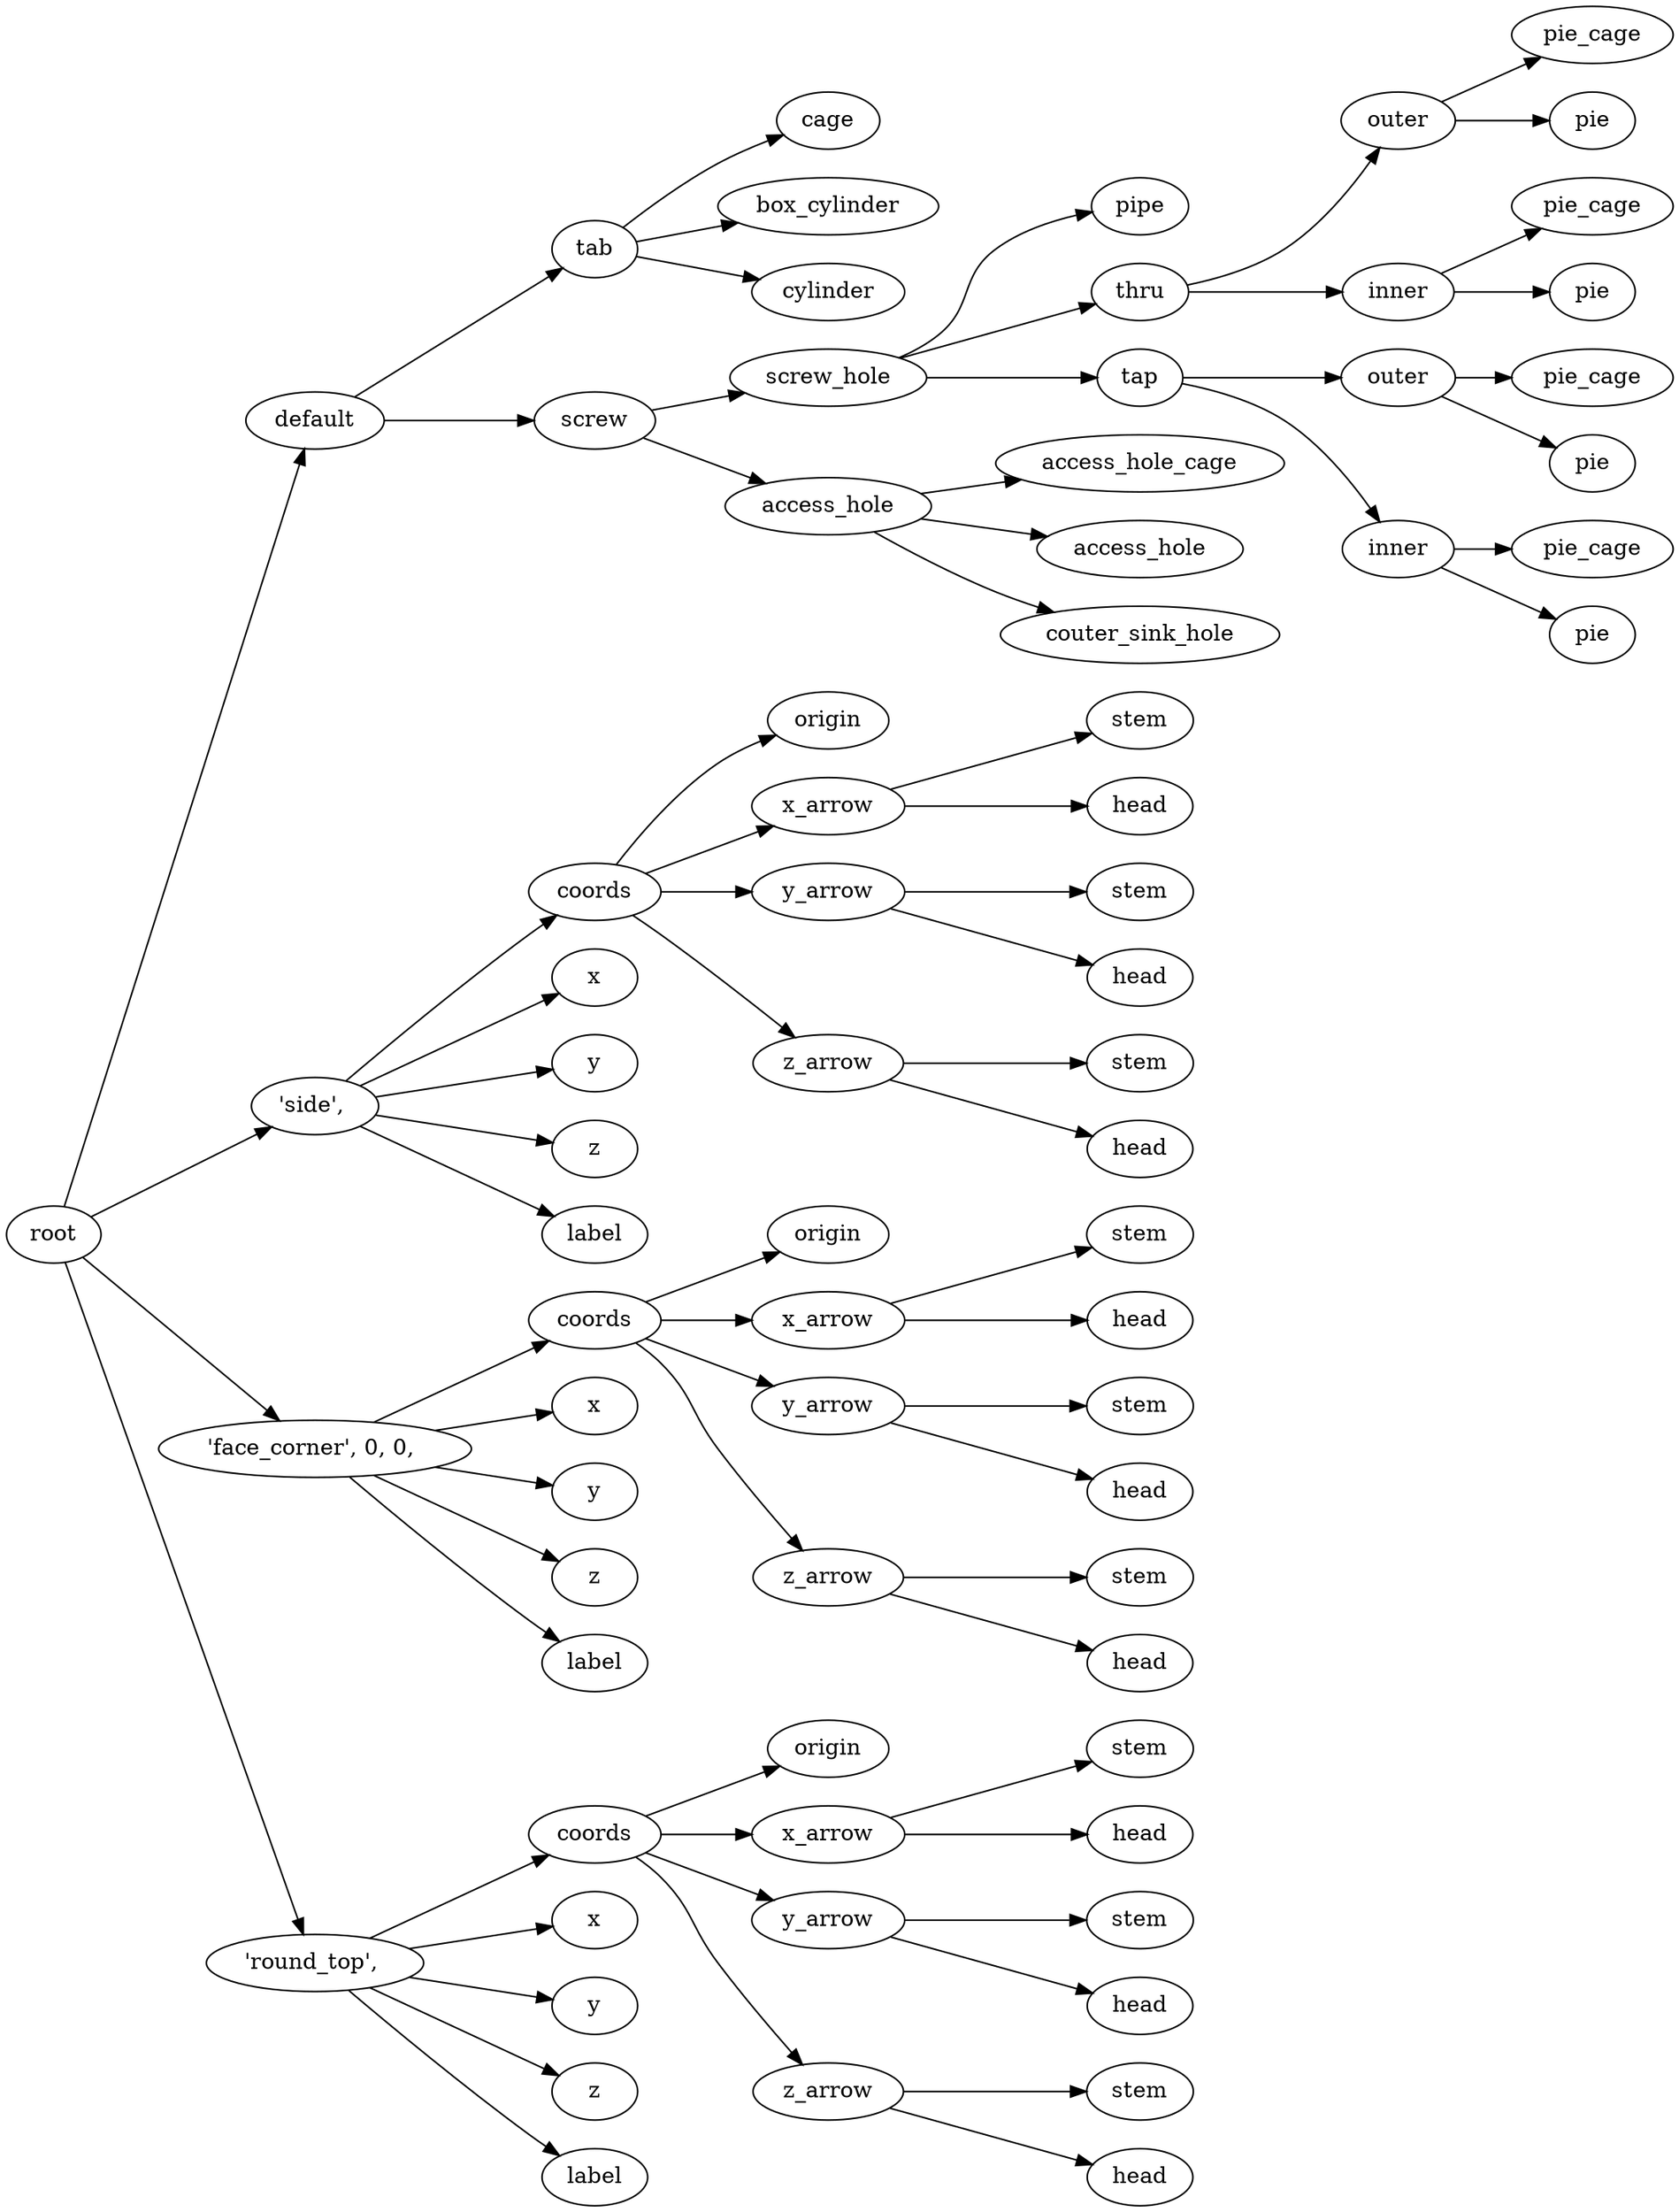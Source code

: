 digraph default {
	graph [rankdir=LR]
	root_1 [label=root href="javascript:s=&quot;\(\)\nNone&quot;; console.log(s); alert(s);"]
	default_2 [label=default href="javascript:s=&quot;\(&#x27;default&#x27;,\)\nScrewTab&quot;; console.log(s); alert(s);" tooltip=ScrewTab]
	tab_3 [label=tab href="javascript:s=&quot;\(&#x27;default&#x27;,\ &#x27;tab&#x27;\)\nBoxCylinder&quot;; console.log(s); alert(s);" tooltip=BoxCylinder]
	cage_4 [label=cage href="javascript:s=&quot;\(&#x27;default&#x27;,\ &#x27;tab&#x27;,\ &#x27;cage&#x27;\)\nBox&quot;; console.log(s); alert(s);" tooltip=Box]
	box_cylinder_5 [label=box_cylinder href="javascript:s=&quot;\(&#x27;default&#x27;,\ &#x27;tab&#x27;,\ &#x27;box_cylinder&#x27;\)\nLinearExtrude&quot;; console.log(s); alert(s);" tooltip=LinearExtrude]
	cylinder_6 [label=cylinder href="javascript:s=&quot;\(&#x27;default&#x27;,\ &#x27;tab&#x27;,\ &#x27;cylinder&#x27;\)\nCylinder&quot;; console.log(s); alert(s);" tooltip=Cylinder]
	screw_7 [label=screw href="javascript:s=&quot;\(&#x27;default&#x27;,\ &#x27;screw&#x27;\)\nCountersinkSelfTapHole&quot;; console.log(s); alert(s);" tooltip=CountersinkSelfTapHole]
	screw_hole_8 [label=screw_hole href="javascript:s=&quot;\(&#x27;default&#x27;,\ &#x27;screw&#x27;,\ &#x27;screw_hole&#x27;\)\nSelfTapHole&quot;; console.log(s); alert(s);" tooltip=SelfTapHole]
	pipe_9 [label=pipe href="javascript:s=&quot;\(&#x27;default&#x27;,\ &#x27;screw&#x27;,\ &#x27;screw_hole&#x27;,\ &#x27;pipe&#x27;\)\nCylinder&quot;; console.log(s); alert(s);" tooltip=Cylinder]
	thru_10 [label=thru href="javascript:s=&quot;\(&#x27;default&#x27;,\ &#x27;screw&#x27;,\ &#x27;screw_hole&#x27;,\ &#x27;thru&#x27;\)\nPipe&quot;; console.log(s); alert(s);" tooltip=Pipe]
	outer_11 [label=outer href="javascript:s=&quot;\(&#x27;default&#x27;,\ &#x27;screw&#x27;,\ &#x27;screw_hole&#x27;,\ &#x27;thru&#x27;,\ &#x27;outer&#x27;\)\nPie&quot;; console.log(s); alert(s);" tooltip=Pie]
	pie_cage_12 [label=pie_cage href="javascript:s=&quot;\(&#x27;default&#x27;,\ &#x27;screw&#x27;,\ &#x27;screw_hole&#x27;,\ &#x27;thru&#x27;,\ &#x27;outer&#x27;,\ &#x27;pie_cage&#x27;\)\nCylinder&quot;; console.log(s); alert(s);" tooltip=Cylinder]
	pie_13 [label=pie href="javascript:s=&quot;\(&#x27;default&#x27;,\ &#x27;screw&#x27;,\ &#x27;screw_hole&#x27;,\ &#x27;thru&#x27;,\ &#x27;outer&#x27;,\ &#x27;pie&#x27;\)\nRotateExtrude&quot;; console.log(s); alert(s);" tooltip=RotateExtrude]
	inner_14 [label=inner href="javascript:s=&quot;\(&#x27;default&#x27;,\ &#x27;screw&#x27;,\ &#x27;screw_hole&#x27;,\ &#x27;thru&#x27;,\ &#x27;inner&#x27;\)\nPie&quot;; console.log(s); alert(s);" tooltip=Pie]
	pie_cage_15 [label=pie_cage href="javascript:s=&quot;\(&#x27;default&#x27;,\ &#x27;screw&#x27;,\ &#x27;screw_hole&#x27;,\ &#x27;thru&#x27;,\ &#x27;inner&#x27;,\ &#x27;pie_cage&#x27;\)\nCylinder&quot;; console.log(s); alert(s);" tooltip=Cylinder]
	pie_16 [label=pie href="javascript:s=&quot;\(&#x27;default&#x27;,\ &#x27;screw&#x27;,\ &#x27;screw_hole&#x27;,\ &#x27;thru&#x27;,\ &#x27;inner&#x27;,\ &#x27;pie&#x27;\)\nRotateExtrude&quot;; console.log(s); alert(s);" tooltip=RotateExtrude]
	tap_17 [label=tap href="javascript:s=&quot;\(&#x27;default&#x27;,\ &#x27;screw&#x27;,\ &#x27;screw_hole&#x27;,\ &#x27;tap&#x27;\)\nPipe&quot;; console.log(s); alert(s);" tooltip=Pipe]
	outer_18 [label=outer href="javascript:s=&quot;\(&#x27;default&#x27;,\ &#x27;screw&#x27;,\ &#x27;screw_hole&#x27;,\ &#x27;tap&#x27;,\ &#x27;outer&#x27;\)\nPie&quot;; console.log(s); alert(s);" tooltip=Pie]
	pie_cage_19 [label=pie_cage href="javascript:s=&quot;\(&#x27;default&#x27;,\ &#x27;screw&#x27;,\ &#x27;screw_hole&#x27;,\ &#x27;tap&#x27;,\ &#x27;outer&#x27;,\ &#x27;pie_cage&#x27;\)\nCylinder&quot;; console.log(s); alert(s);" tooltip=Cylinder]
	pie_20 [label=pie href="javascript:s=&quot;\(&#x27;default&#x27;,\ &#x27;screw&#x27;,\ &#x27;screw_hole&#x27;,\ &#x27;tap&#x27;,\ &#x27;outer&#x27;,\ &#x27;pie&#x27;\)\nRotateExtrude&quot;; console.log(s); alert(s);" tooltip=RotateExtrude]
	inner_21 [label=inner href="javascript:s=&quot;\(&#x27;default&#x27;,\ &#x27;screw&#x27;,\ &#x27;screw_hole&#x27;,\ &#x27;tap&#x27;,\ &#x27;inner&#x27;\)\nPie&quot;; console.log(s); alert(s);" tooltip=Pie]
	pie_cage_22 [label=pie_cage href="javascript:s=&quot;\(&#x27;default&#x27;,\ &#x27;screw&#x27;,\ &#x27;screw_hole&#x27;,\ &#x27;tap&#x27;,\ &#x27;inner&#x27;,\ &#x27;pie_cage&#x27;\)\nCylinder&quot;; console.log(s); alert(s);" tooltip=Cylinder]
	pie_23 [label=pie href="javascript:s=&quot;\(&#x27;default&#x27;,\ &#x27;screw&#x27;,\ &#x27;screw_hole&#x27;,\ &#x27;tap&#x27;,\ &#x27;inner&#x27;,\ &#x27;pie&#x27;\)\nRotateExtrude&quot;; console.log(s); alert(s);" tooltip=RotateExtrude]
	access_hole_24 [label=access_hole href="javascript:s=&quot;\(&#x27;default&#x27;,\ &#x27;screw&#x27;,\ &#x27;access_hole&#x27;\)\nCountersinkAccessHole&quot;; console.log(s); alert(s);" tooltip=CountersinkAccessHole]
	access_hole_cage_25 [label=access_hole_cage href="javascript:s=&quot;\(&#x27;default&#x27;,\ &#x27;screw&#x27;,\ &#x27;access_hole&#x27;,\ &#x27;access_hole_cage&#x27;\)\nCylinder&quot;; console.log(s); alert(s);" tooltip=Cylinder]
	access_hole_26 [label=access_hole href="javascript:s=&quot;\(&#x27;default&#x27;,\ &#x27;screw&#x27;,\ &#x27;access_hole&#x27;,\ &#x27;access_hole&#x27;\)\nCylinder&quot;; console.log(s); alert(s);" tooltip=Cylinder]
	couter_sink_hole_27 [label=couter_sink_hole href="javascript:s=&quot;\(&#x27;default&#x27;,\ &#x27;screw&#x27;,\ &#x27;access_hole&#x27;,\ &#x27;couter_sink_hole&#x27;\)\nCone&quot;; console.log(s); alert(s);" tooltip=Cone]
	28 [label="'side',\ " href="javascript:s=&quot;\(&quot;&#x27;side&#x27;,\ &quot;,\)\nAnnotatedCoordinates&quot;; console.log(s); alert(s);" tooltip=AnnotatedCoordinates]
	coords_29 [label=coords href="javascript:s=&quot;\(&quot;&#x27;side&#x27;,\ &quot;,\ &#x27;coords&#x27;\)\nCoordinates&quot;; console.log(s); alert(s);" tooltip=Coordinates]
	origin_30 [label=origin href="javascript:s=&quot;\(&quot;&#x27;side&#x27;,\ &quot;,\ &#x27;coords&#x27;,\ &#x27;origin&#x27;\)\nCoordinatesCage&quot;; console.log(s); alert(s);" tooltip=CoordinatesCage]
	x_arrow_31 [label=x_arrow href="javascript:s=&quot;\(&quot;&#x27;side&#x27;,\ &quot;,\ &#x27;coords&#x27;,\ &#x27;x_arrow&#x27;\)\nArrow&quot;; console.log(s); alert(s);" tooltip=Arrow]
	stem_32 [label=stem href="javascript:s=&quot;\(&quot;&#x27;side&#x27;,\ &quot;,\ &#x27;coords&#x27;,\ &#x27;x_arrow&#x27;,\ &#x27;stem&#x27;\)\nCone&quot;; console.log(s); alert(s);" tooltip=Cone]
	head_33 [label=head href="javascript:s=&quot;\(&quot;&#x27;side&#x27;,\ &quot;,\ &#x27;coords&#x27;,\ &#x27;x_arrow&#x27;,\ &#x27;head&#x27;\)\nCone&quot;; console.log(s); alert(s);" tooltip=Cone]
	y_arrow_34 [label=y_arrow href="javascript:s=&quot;\(&quot;&#x27;side&#x27;,\ &quot;,\ &#x27;coords&#x27;,\ &#x27;y_arrow&#x27;\)\nArrow&quot;; console.log(s); alert(s);" tooltip=Arrow]
	stem_35 [label=stem href="javascript:s=&quot;\(&quot;&#x27;side&#x27;,\ &quot;,\ &#x27;coords&#x27;,\ &#x27;y_arrow&#x27;,\ &#x27;stem&#x27;\)\nCone&quot;; console.log(s); alert(s);" tooltip=Cone]
	head_36 [label=head href="javascript:s=&quot;\(&quot;&#x27;side&#x27;,\ &quot;,\ &#x27;coords&#x27;,\ &#x27;y_arrow&#x27;,\ &#x27;head&#x27;\)\nCone&quot;; console.log(s); alert(s);" tooltip=Cone]
	z_arrow_37 [label=z_arrow href="javascript:s=&quot;\(&quot;&#x27;side&#x27;,\ &quot;,\ &#x27;coords&#x27;,\ &#x27;z_arrow&#x27;\)\nArrow&quot;; console.log(s); alert(s);" tooltip=Arrow]
	stem_38 [label=stem href="javascript:s=&quot;\(&quot;&#x27;side&#x27;,\ &quot;,\ &#x27;coords&#x27;,\ &#x27;z_arrow&#x27;,\ &#x27;stem&#x27;\)\nCone&quot;; console.log(s); alert(s);" tooltip=Cone]
	head_39 [label=head href="javascript:s=&quot;\(&quot;&#x27;side&#x27;,\ &quot;,\ &#x27;coords&#x27;,\ &#x27;z_arrow&#x27;,\ &#x27;head&#x27;\)\nCone&quot;; console.log(s); alert(s);" tooltip=Cone]
	x_40 [label=x href="javascript:s=&quot;\(&quot;&#x27;side&#x27;,\ &quot;,\ &#x27;x&#x27;\)\nText&quot;; console.log(s); alert(s);" tooltip=Text]
	y_41 [label=y href="javascript:s=&quot;\(&quot;&#x27;side&#x27;,\ &quot;,\ &#x27;y&#x27;\)\nText&quot;; console.log(s); alert(s);" tooltip=Text]
	z_42 [label=z href="javascript:s=&quot;\(&quot;&#x27;side&#x27;,\ &quot;,\ &#x27;z&#x27;\)\nText&quot;; console.log(s); alert(s);" tooltip=Text]
	label_43 [label=label href="javascript:s=&quot;\(&quot;&#x27;side&#x27;,\ &quot;,\ &#x27;label&#x27;\)\nText&quot;; console.log(s); alert(s);" tooltip=Text]
	44 [label="'face_corner',\ 0,\ 0,\ " href="javascript:s=&quot;\(&quot;&#x27;face_corner&#x27;,\ 0,\ 0,\ &quot;,\)\nAnnotatedCoordinates&quot;; console.log(s); alert(s);" tooltip=AnnotatedCoordinates]
	coords_45 [label=coords href="javascript:s=&quot;\(&quot;&#x27;face_corner&#x27;,\ 0,\ 0,\ &quot;,\ &#x27;coords&#x27;\)\nCoordinates&quot;; console.log(s); alert(s);" tooltip=Coordinates]
	origin_46 [label=origin href="javascript:s=&quot;\(&quot;&#x27;face_corner&#x27;,\ 0,\ 0,\ &quot;,\ &#x27;coords&#x27;,\ &#x27;origin&#x27;\)\nCoordinatesCage&quot;; console.log(s); alert(s);" tooltip=CoordinatesCage]
	x_arrow_47 [label=x_arrow href="javascript:s=&quot;\(&quot;&#x27;face_corner&#x27;,\ 0,\ 0,\ &quot;,\ &#x27;coords&#x27;,\ &#x27;x_arrow&#x27;\)\nArrow&quot;; console.log(s); alert(s);" tooltip=Arrow]
	stem_48 [label=stem href="javascript:s=&quot;\(&quot;&#x27;face_corner&#x27;,\ 0,\ 0,\ &quot;,\ &#x27;coords&#x27;,\ &#x27;x_arrow&#x27;,\ &#x27;stem&#x27;\)\nCone&quot;; console.log(s); alert(s);" tooltip=Cone]
	head_49 [label=head href="javascript:s=&quot;\(&quot;&#x27;face_corner&#x27;,\ 0,\ 0,\ &quot;,\ &#x27;coords&#x27;,\ &#x27;x_arrow&#x27;,\ &#x27;head&#x27;\)\nCone&quot;; console.log(s); alert(s);" tooltip=Cone]
	y_arrow_50 [label=y_arrow href="javascript:s=&quot;\(&quot;&#x27;face_corner&#x27;,\ 0,\ 0,\ &quot;,\ &#x27;coords&#x27;,\ &#x27;y_arrow&#x27;\)\nArrow&quot;; console.log(s); alert(s);" tooltip=Arrow]
	stem_51 [label=stem href="javascript:s=&quot;\(&quot;&#x27;face_corner&#x27;,\ 0,\ 0,\ &quot;,\ &#x27;coords&#x27;,\ &#x27;y_arrow&#x27;,\ &#x27;stem&#x27;\)\nCone&quot;; console.log(s); alert(s);" tooltip=Cone]
	head_52 [label=head href="javascript:s=&quot;\(&quot;&#x27;face_corner&#x27;,\ 0,\ 0,\ &quot;,\ &#x27;coords&#x27;,\ &#x27;y_arrow&#x27;,\ &#x27;head&#x27;\)\nCone&quot;; console.log(s); alert(s);" tooltip=Cone]
	z_arrow_53 [label=z_arrow href="javascript:s=&quot;\(&quot;&#x27;face_corner&#x27;,\ 0,\ 0,\ &quot;,\ &#x27;coords&#x27;,\ &#x27;z_arrow&#x27;\)\nArrow&quot;; console.log(s); alert(s);" tooltip=Arrow]
	stem_54 [label=stem href="javascript:s=&quot;\(&quot;&#x27;face_corner&#x27;,\ 0,\ 0,\ &quot;,\ &#x27;coords&#x27;,\ &#x27;z_arrow&#x27;,\ &#x27;stem&#x27;\)\nCone&quot;; console.log(s); alert(s);" tooltip=Cone]
	head_55 [label=head href="javascript:s=&quot;\(&quot;&#x27;face_corner&#x27;,\ 0,\ 0,\ &quot;,\ &#x27;coords&#x27;,\ &#x27;z_arrow&#x27;,\ &#x27;head&#x27;\)\nCone&quot;; console.log(s); alert(s);" tooltip=Cone]
	x_56 [label=x href="javascript:s=&quot;\(&quot;&#x27;face_corner&#x27;,\ 0,\ 0,\ &quot;,\ &#x27;x&#x27;\)\nText&quot;; console.log(s); alert(s);" tooltip=Text]
	y_57 [label=y href="javascript:s=&quot;\(&quot;&#x27;face_corner&#x27;,\ 0,\ 0,\ &quot;,\ &#x27;y&#x27;\)\nText&quot;; console.log(s); alert(s);" tooltip=Text]
	z_58 [label=z href="javascript:s=&quot;\(&quot;&#x27;face_corner&#x27;,\ 0,\ 0,\ &quot;,\ &#x27;z&#x27;\)\nText&quot;; console.log(s); alert(s);" tooltip=Text]
	label_59 [label=label href="javascript:s=&quot;\(&quot;&#x27;face_corner&#x27;,\ 0,\ 0,\ &quot;,\ &#x27;label&#x27;\)\nText&quot;; console.log(s); alert(s);" tooltip=Text]
	60 [label="'round_top',\ " href="javascript:s=&quot;\(&quot;&#x27;round_top&#x27;,\ &quot;,\)\nAnnotatedCoordinates&quot;; console.log(s); alert(s);" tooltip=AnnotatedCoordinates]
	coords_61 [label=coords href="javascript:s=&quot;\(&quot;&#x27;round_top&#x27;,\ &quot;,\ &#x27;coords&#x27;\)\nCoordinates&quot;; console.log(s); alert(s);" tooltip=Coordinates]
	origin_62 [label=origin href="javascript:s=&quot;\(&quot;&#x27;round_top&#x27;,\ &quot;,\ &#x27;coords&#x27;,\ &#x27;origin&#x27;\)\nCoordinatesCage&quot;; console.log(s); alert(s);" tooltip=CoordinatesCage]
	x_arrow_63 [label=x_arrow href="javascript:s=&quot;\(&quot;&#x27;round_top&#x27;,\ &quot;,\ &#x27;coords&#x27;,\ &#x27;x_arrow&#x27;\)\nArrow&quot;; console.log(s); alert(s);" tooltip=Arrow]
	stem_64 [label=stem href="javascript:s=&quot;\(&quot;&#x27;round_top&#x27;,\ &quot;,\ &#x27;coords&#x27;,\ &#x27;x_arrow&#x27;,\ &#x27;stem&#x27;\)\nCone&quot;; console.log(s); alert(s);" tooltip=Cone]
	head_65 [label=head href="javascript:s=&quot;\(&quot;&#x27;round_top&#x27;,\ &quot;,\ &#x27;coords&#x27;,\ &#x27;x_arrow&#x27;,\ &#x27;head&#x27;\)\nCone&quot;; console.log(s); alert(s);" tooltip=Cone]
	y_arrow_66 [label=y_arrow href="javascript:s=&quot;\(&quot;&#x27;round_top&#x27;,\ &quot;,\ &#x27;coords&#x27;,\ &#x27;y_arrow&#x27;\)\nArrow&quot;; console.log(s); alert(s);" tooltip=Arrow]
	stem_67 [label=stem href="javascript:s=&quot;\(&quot;&#x27;round_top&#x27;,\ &quot;,\ &#x27;coords&#x27;,\ &#x27;y_arrow&#x27;,\ &#x27;stem&#x27;\)\nCone&quot;; console.log(s); alert(s);" tooltip=Cone]
	head_68 [label=head href="javascript:s=&quot;\(&quot;&#x27;round_top&#x27;,\ &quot;,\ &#x27;coords&#x27;,\ &#x27;y_arrow&#x27;,\ &#x27;head&#x27;\)\nCone&quot;; console.log(s); alert(s);" tooltip=Cone]
	z_arrow_69 [label=z_arrow href="javascript:s=&quot;\(&quot;&#x27;round_top&#x27;,\ &quot;,\ &#x27;coords&#x27;,\ &#x27;z_arrow&#x27;\)\nArrow&quot;; console.log(s); alert(s);" tooltip=Arrow]
	stem_70 [label=stem href="javascript:s=&quot;\(&quot;&#x27;round_top&#x27;,\ &quot;,\ &#x27;coords&#x27;,\ &#x27;z_arrow&#x27;,\ &#x27;stem&#x27;\)\nCone&quot;; console.log(s); alert(s);" tooltip=Cone]
	head_71 [label=head href="javascript:s=&quot;\(&quot;&#x27;round_top&#x27;,\ &quot;,\ &#x27;coords&#x27;,\ &#x27;z_arrow&#x27;,\ &#x27;head&#x27;\)\nCone&quot;; console.log(s); alert(s);" tooltip=Cone]
	x_72 [label=x href="javascript:s=&quot;\(&quot;&#x27;round_top&#x27;,\ &quot;,\ &#x27;x&#x27;\)\nText&quot;; console.log(s); alert(s);" tooltip=Text]
	y_73 [label=y href="javascript:s=&quot;\(&quot;&#x27;round_top&#x27;,\ &quot;,\ &#x27;y&#x27;\)\nText&quot;; console.log(s); alert(s);" tooltip=Text]
	z_74 [label=z href="javascript:s=&quot;\(&quot;&#x27;round_top&#x27;,\ &quot;,\ &#x27;z&#x27;\)\nText&quot;; console.log(s); alert(s);" tooltip=Text]
	label_75 [label=label href="javascript:s=&quot;\(&quot;&#x27;round_top&#x27;,\ &quot;,\ &#x27;label&#x27;\)\nText&quot;; console.log(s); alert(s);" tooltip=Text]
	root_1 -> default_2
	default_2 -> tab_3
	tab_3 -> cage_4
	tab_3 -> box_cylinder_5
	tab_3 -> cylinder_6
	default_2 -> screw_7
	screw_7 -> screw_hole_8
	screw_hole_8 -> pipe_9
	screw_hole_8 -> thru_10
	thru_10 -> outer_11
	outer_11 -> pie_cage_12
	outer_11 -> pie_13
	thru_10 -> inner_14
	inner_14 -> pie_cage_15
	inner_14 -> pie_16
	screw_hole_8 -> tap_17
	tap_17 -> outer_18
	outer_18 -> pie_cage_19
	outer_18 -> pie_20
	tap_17 -> inner_21
	inner_21 -> pie_cage_22
	inner_21 -> pie_23
	screw_7 -> access_hole_24
	access_hole_24 -> access_hole_cage_25
	access_hole_24 -> access_hole_26
	access_hole_24 -> couter_sink_hole_27
	root_1 -> 28
	28 -> coords_29
	coords_29 -> origin_30
	coords_29 -> x_arrow_31
	x_arrow_31 -> stem_32
	x_arrow_31 -> head_33
	coords_29 -> y_arrow_34
	y_arrow_34 -> stem_35
	y_arrow_34 -> head_36
	coords_29 -> z_arrow_37
	z_arrow_37 -> stem_38
	z_arrow_37 -> head_39
	28 -> x_40
	28 -> y_41
	28 -> z_42
	28 -> label_43
	root_1 -> 44
	44 -> coords_45
	coords_45 -> origin_46
	coords_45 -> x_arrow_47
	x_arrow_47 -> stem_48
	x_arrow_47 -> head_49
	coords_45 -> y_arrow_50
	y_arrow_50 -> stem_51
	y_arrow_50 -> head_52
	coords_45 -> z_arrow_53
	z_arrow_53 -> stem_54
	z_arrow_53 -> head_55
	44 -> x_56
	44 -> y_57
	44 -> z_58
	44 -> label_59
	root_1 -> 60
	60 -> coords_61
	coords_61 -> origin_62
	coords_61 -> x_arrow_63
	x_arrow_63 -> stem_64
	x_arrow_63 -> head_65
	coords_61 -> y_arrow_66
	y_arrow_66 -> stem_67
	y_arrow_66 -> head_68
	coords_61 -> z_arrow_69
	z_arrow_69 -> stem_70
	z_arrow_69 -> head_71
	60 -> x_72
	60 -> y_73
	60 -> z_74
	60 -> label_75
}
